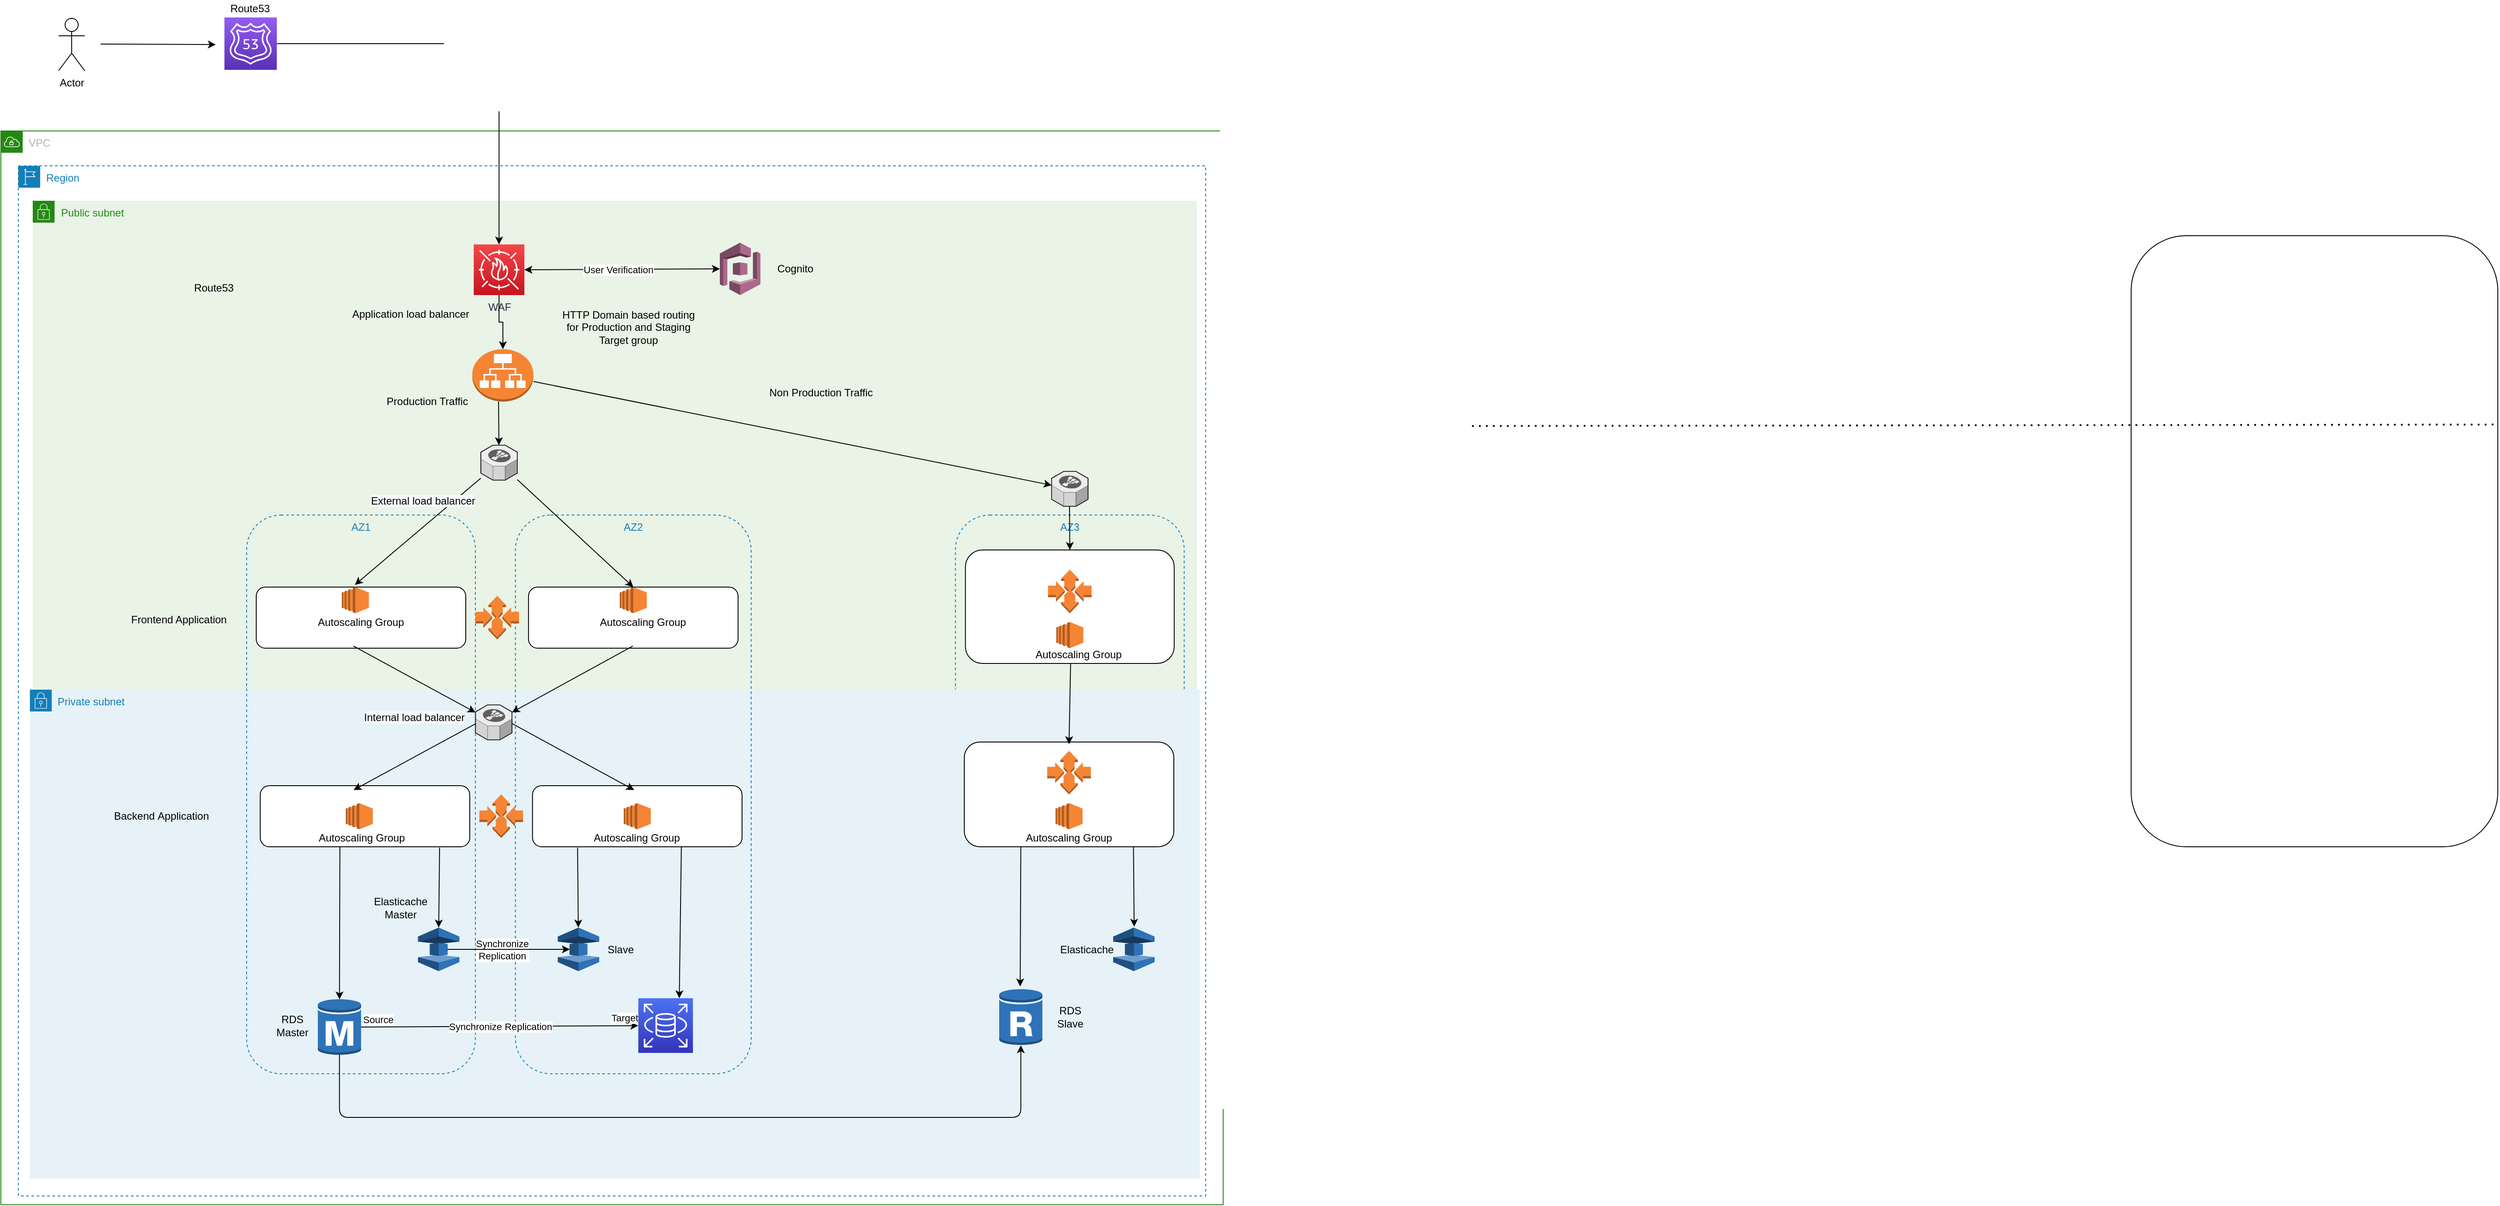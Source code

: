 <mxfile version="17.1.2" type="device"><diagram id="kv3VHcpYNgQOVen5LoKl" name="Page-1"><mxGraphModel dx="3160.5" dy="829" grid="1" gridSize="10" guides="1" tooltips="1" connect="1" arrows="1" fold="1" page="1" pageScale="1.75" pageWidth="850" pageHeight="1100" math="0" shadow="0"><root><mxCell id="0"/><mxCell id="1" parent="0"/><mxCell id="nn303e6xV_87XZqFVzn6-38" value="" style="rounded=1;whiteSpace=wrap;html=1;" parent="1" vertex="1"><mxGeometry x="990" y="360" width="420" height="700" as="geometry"/></mxCell><mxCell id="nn303e6xV_87XZqFVzn6-56" value="" style="endArrow=none;dashed=1;html=1;dashPattern=1 3;strokeWidth=2;entryX=0.998;entryY=0.309;entryDx=0;entryDy=0;entryPerimeter=0;" parent="1" target="nn303e6xV_87XZqFVzn6-38" edge="1"><mxGeometry width="50" height="50" relative="1" as="geometry"><mxPoint x="235" y="578" as="sourcePoint"/><mxPoint x="930" y="720" as="targetPoint"/></mxGeometry></mxCell><mxCell id="O0RRBuxmO4MOnWXX6wAz-1" value="VPC" style="points=[[0,0],[0.25,0],[0.5,0],[0.75,0],[1,0],[1,0.25],[1,0.5],[1,0.75],[1,1],[0.75,1],[0.5,1],[0.25,1],[0,1],[0,0.75],[0,0.5],[0,0.25]];outlineConnect=0;gradientColor=none;html=1;whiteSpace=wrap;fontSize=12;fontStyle=0;container=1;pointerEvents=0;collapsible=0;recursiveResize=0;shape=mxgraph.aws4.group;grIcon=mxgraph.aws4.group_vpc;strokeColor=#248814;fillColor=none;verticalAlign=top;align=left;spacingLeft=30;fontColor=#AAB7B8;dashed=0;" vertex="1" parent="1"><mxGeometry x="-1450" y="240" width="1400" height="1230" as="geometry"/></mxCell><mxCell id="O0RRBuxmO4MOnWXX6wAz-3" value="Public subnet" style="points=[[0,0],[0.25,0],[0.5,0],[0.75,0],[1,0],[1,0.25],[1,0.5],[1,0.75],[1,1],[0.75,1],[0.5,1],[0.25,1],[0,1],[0,0.75],[0,0.5],[0,0.25]];outlineConnect=0;gradientColor=none;html=1;whiteSpace=wrap;fontSize=12;fontStyle=0;container=1;pointerEvents=0;collapsible=0;recursiveResize=0;shape=mxgraph.aws4.group;grIcon=mxgraph.aws4.group_security_group;grStroke=0;strokeColor=#248814;fillColor=#E9F3E6;verticalAlign=top;align=left;spacingLeft=30;fontColor=#248814;dashed=0;" vertex="1" parent="O0RRBuxmO4MOnWXX6wAz-1"><mxGeometry x="36.5" y="80" width="1333.5" height="1000" as="geometry"/></mxCell><mxCell id="vxHsugT906VIYX65I50V-5" value="WAF" style="points=[[0,0,0],[0.25,0,0],[0.5,0,0],[0.75,0,0],[1,0,0],[0,1,0],[0.25,1,0],[0.5,1,0],[0.75,1,0],[1,1,0],[0,0.25,0],[0,0.5,0],[0,0.75,0],[1,0.25,0],[1,0.5,0],[1,0.75,0]];outlineConnect=0;fontColor=#232F3E;gradientColor=#F54749;gradientDirection=north;fillColor=#C7131F;strokeColor=#ffffff;dashed=0;verticalLabelPosition=bottom;verticalAlign=top;align=center;html=1;fontSize=12;fontStyle=0;aspect=fixed;shape=mxgraph.aws4.resourceIcon;resIcon=mxgraph.aws4.waf;" parent="O0RRBuxmO4MOnWXX6wAz-3" vertex="1"><mxGeometry x="505.13" y="50" width="58" height="58" as="geometry"/></mxCell><mxCell id="nn303e6xV_87XZqFVzn6-39" value="" style="verticalLabelPosition=bottom;html=1;verticalAlign=top;strokeWidth=1;align=center;outlineConnect=0;dashed=0;outlineConnect=0;shape=mxgraph.aws3d.elasticLoadBalancing;fillColor=#ECECEC;strokeColor=#5E5E5E;aspect=fixed;rounded=1;" parent="O0RRBuxmO4MOnWXX6wAz-3" vertex="1"><mxGeometry x="1167" y="310" width="41.74" height="40" as="geometry"/></mxCell><mxCell id="O0RRBuxmO4MOnWXX6wAz-6" value="" style="outlineConnect=0;dashed=0;verticalLabelPosition=bottom;verticalAlign=top;align=center;html=1;shape=mxgraph.aws3.cognito;fillColor=#AD688B;gradientColor=none;" vertex="1" parent="O0RRBuxmO4MOnWXX6wAz-3"><mxGeometry x="787" y="48" width="46.5" height="60" as="geometry"/></mxCell><mxCell id="O0RRBuxmO4MOnWXX6wAz-7" value="" style="endArrow=classic;startArrow=classic;html=1;rounded=0;entryX=0;entryY=0.5;entryDx=0;entryDy=0;entryPerimeter=0;exitX=1;exitY=0.5;exitDx=0;exitDy=0;exitPerimeter=0;" edge="1" parent="O0RRBuxmO4MOnWXX6wAz-3" source="vxHsugT906VIYX65I50V-5" target="O0RRBuxmO4MOnWXX6wAz-6"><mxGeometry width="50" height="50" relative="1" as="geometry"><mxPoint x="533.5" y="220" as="sourcePoint"/><mxPoint x="583.5" y="170" as="targetPoint"/></mxGeometry></mxCell><mxCell id="O0RRBuxmO4MOnWXX6wAz-9" value="User Verification" style="edgeLabel;html=1;align=center;verticalAlign=middle;resizable=0;points=[];" vertex="1" connectable="0" parent="O0RRBuxmO4MOnWXX6wAz-7"><mxGeometry x="-0.245" y="3" relative="1" as="geometry"><mxPoint x="23" y="3" as="offset"/></mxGeometry></mxCell><mxCell id="O0RRBuxmO4MOnWXX6wAz-8" value="Cognito" style="text;html=1;strokeColor=none;fillColor=none;align=center;verticalAlign=middle;whiteSpace=wrap;rounded=0;" vertex="1" parent="O0RRBuxmO4MOnWXX6wAz-3"><mxGeometry x="843.5" y="63" width="60" height="30" as="geometry"/></mxCell><mxCell id="nn303e6xV_87XZqFVzn6-43" value="&lt;span style=&quot;color: rgba(0 , 0 , 0 , 0) ; font-family: monospace ; font-size: 0px&quot;&gt;%3CmxGraphModel%3E%3Croot%3E%3CmxCell%20id%3D%220%22%2F%3E%3CmxCell%20id%3D%221%22%20parent%3D%220%22%2F%3E%3CmxCell%20id%3D%222%22%20value%3D%22%22%20style%3D%22outlineConnect%3D0%3Bdashed%3D0%3BverticalLabelPosition%3Dbottom%3BverticalAlign%3Dtop%3Balign%3Dcenter%3Bhtml%3D1%3Bshape%3Dmxgraph.aws3.ec2%3BfillColor%3D%23F58534%3BgradientColor%3Dnone%3Brounded%3D1%3B%22%20vertex%3D%221%22%20parent%3D%221%22%3E%3CmxGeometry%20x%3D%22377%22%20y%3D%22460%22%20width%3D%2231%22%20height%3D%2230%22%20as%3D%22geometry%22%2F%3E%3C%2FmxCell%3E%3C%2Froot%3E%3C%2FmxGraphModel%3E&lt;/span&gt;" style="rounded=1;whiteSpace=wrap;html=1;" parent="O0RRBuxmO4MOnWXX6wAz-3" vertex="1"><mxGeometry x="1068.31" y="400" width="239.13" height="130" as="geometry"/></mxCell><mxCell id="O0RRBuxmO4MOnWXX6wAz-10" value="AZ3" style="fillColor=none;strokeColor=#147EBA;dashed=1;verticalAlign=top;fontStyle=0;fontColor=#147EBA;rounded=1;" vertex="1" parent="O0RRBuxmO4MOnWXX6wAz-3"><mxGeometry x="1056.87" y="360" width="262" height="640" as="geometry"/></mxCell><mxCell id="nn303e6xV_87XZqFVzn6-19" value="Frontend Application" style="text;html=1;strokeColor=none;fillColor=none;align=center;verticalAlign=middle;whiteSpace=wrap;rounded=0;" parent="O0RRBuxmO4MOnWXX6wAz-3" vertex="1"><mxGeometry x="103.5" y="470" width="128" height="20" as="geometry"/></mxCell><mxCell id="nn303e6xV_87XZqFVzn6-37" value="" style="verticalLabelPosition=bottom;html=1;verticalAlign=top;strokeWidth=1;align=center;outlineConnect=0;dashed=0;outlineConnect=0;shape=mxgraph.aws3d.elasticLoadBalancing;fillColor=#ECECEC;strokeColor=#5E5E5E;aspect=fixed;rounded=1;direction=east;" parent="O0RRBuxmO4MOnWXX6wAz-3" vertex="1"><mxGeometry x="513.26" y="280" width="41.74" height="40" as="geometry"/></mxCell><mxCell id="vxHsugT906VIYX65I50V-11" value="" style="outlineConnect=0;dashed=0;verticalLabelPosition=bottom;verticalAlign=top;align=center;html=1;shape=mxgraph.aws3.application_load_balancer;fillColor=#F58534;gradientColor=none;" parent="O0RRBuxmO4MOnWXX6wAz-3" vertex="1"><mxGeometry x="503.5" y="170" width="70" height="60" as="geometry"/></mxCell><mxCell id="vxHsugT906VIYX65I50V-18" value="" style="endArrow=classic;html=1;" parent="O0RRBuxmO4MOnWXX6wAz-3" source="vxHsugT906VIYX65I50V-11" target="nn303e6xV_87XZqFVzn6-39" edge="1"><mxGeometry width="50" height="50" relative="1" as="geometry"><mxPoint x="547" y="270" as="sourcePoint"/><mxPoint x="1157" y="290" as="targetPoint"/></mxGeometry></mxCell><mxCell id="O0RRBuxmO4MOnWXX6wAz-5" value="" style="edgeStyle=orthogonalEdgeStyle;rounded=0;orthogonalLoop=1;jettySize=auto;html=1;entryX=0.5;entryY=0;entryDx=0;entryDy=0;entryPerimeter=0;" edge="1" parent="O0RRBuxmO4MOnWXX6wAz-3" source="vxHsugT906VIYX65I50V-5" target="vxHsugT906VIYX65I50V-11"><mxGeometry relative="1" as="geometry"/></mxCell><mxCell id="vxHsugT906VIYX65I50V-19" value="" style="endArrow=classic;html=1;exitX=0.429;exitY=1;exitDx=0;exitDy=0;exitPerimeter=0;" parent="O0RRBuxmO4MOnWXX6wAz-3" source="vxHsugT906VIYX65I50V-11" target="nn303e6xV_87XZqFVzn6-37" edge="1"><mxGeometry width="50" height="50" relative="1" as="geometry"><mxPoint x="177" y="260" as="sourcePoint"/><mxPoint x="532" y="290" as="targetPoint"/></mxGeometry></mxCell><mxCell id="O0RRBuxmO4MOnWXX6wAz-2" value="Private subnet" style="points=[[0,0],[0.25,0],[0.5,0],[0.75,0],[1,0],[1,0.25],[1,0.5],[1,0.75],[1,1],[0.75,1],[0.5,1],[0.25,1],[0,1],[0,0.75],[0,0.5],[0,0.25]];outlineConnect=0;gradientColor=none;html=1;whiteSpace=wrap;fontSize=12;fontStyle=0;container=1;pointerEvents=0;collapsible=0;recursiveResize=0;shape=mxgraph.aws4.group;grIcon=mxgraph.aws4.group_security_group;grStroke=0;strokeColor=#147EBA;fillColor=#E6F2F8;verticalAlign=top;align=left;spacingLeft=30;fontColor=#147EBA;dashed=0;" vertex="1" parent="O0RRBuxmO4MOnWXX6wAz-1"><mxGeometry x="33.25" y="640" width="1340" height="560" as="geometry"/></mxCell><mxCell id="vxHsugT906VIYX65I50V-12" value="Application load balancer" style="text;html=1;align=center;verticalAlign=middle;resizable=0;points=[];autosize=1;" parent="O0RRBuxmO4MOnWXX6wAz-2" vertex="1"><mxGeometry x="360.25" y="-440" width="150" height="20" as="geometry"/></mxCell><mxCell id="nn303e6xV_87XZqFVzn6-3" value="AZ1" style="fillColor=none;strokeColor=#147EBA;dashed=1;verticalAlign=top;fontStyle=0;fontColor=#147EBA;rounded=1;" parent="O0RRBuxmO4MOnWXX6wAz-2" vertex="1"><mxGeometry x="248.25" y="-200" width="262" height="640" as="geometry"/></mxCell><mxCell id="nn303e6xV_87XZqFVzn6-4" value="AZ2" style="fillColor=none;strokeColor=#147EBA;dashed=1;verticalAlign=top;fontStyle=0;fontColor=#147EBA;rounded=1;" parent="O0RRBuxmO4MOnWXX6wAz-2" vertex="1"><mxGeometry x="556.12" y="-200" width="270" height="640" as="geometry"/></mxCell><mxCell id="nn303e6xV_87XZqFVzn6-5" value="" style="rounded=1;whiteSpace=wrap;html=1;" parent="O0RRBuxmO4MOnWXX6wAz-2" vertex="1"><mxGeometry x="259.25" y="-117.5" width="240" height="70" as="geometry"/></mxCell><mxCell id="nn303e6xV_87XZqFVzn6-6" value="&lt;span style=&quot;color: rgba(0 , 0 , 0 , 0) ; font-family: monospace ; font-size: 0px&quot;&gt;%3CmxGraphModel%3E%3Croot%3E%3CmxCell%20id%3D%220%22%2F%3E%3CmxCell%20id%3D%221%22%20parent%3D%220%22%2F%3E%3CmxCell%20id%3D%222%22%20value%3D%22%22%20style%3D%22outlineConnect%3D0%3Bdashed%3D0%3BverticalLabelPosition%3Dbottom%3BverticalAlign%3Dtop%3Balign%3Dcenter%3Bhtml%3D1%3Bshape%3Dmxgraph.aws3.ec2%3BfillColor%3D%23F58534%3BgradientColor%3Dnone%3Brounded%3D1%3B%22%20vertex%3D%221%22%20parent%3D%221%22%3E%3CmxGeometry%20x%3D%22377%22%20y%3D%22460%22%20width%3D%2231%22%20height%3D%2230%22%20as%3D%22geometry%22%2F%3E%3C%2FmxCell%3E%3C%2Froot%3E%3C%2FmxGraphModel%3E&lt;/span&gt;" style="rounded=1;whiteSpace=wrap;html=1;" parent="O0RRBuxmO4MOnWXX6wAz-2" vertex="1"><mxGeometry x="571.12" y="-117.5" width="240" height="70" as="geometry"/></mxCell><mxCell id="nn303e6xV_87XZqFVzn6-7" value="" style="rounded=1;whiteSpace=wrap;html=1;" parent="O0RRBuxmO4MOnWXX6wAz-2" vertex="1"><mxGeometry x="263.82" y="110" width="240" height="70" as="geometry"/></mxCell><mxCell id="nn303e6xV_87XZqFVzn6-8" value="" style="rounded=1;whiteSpace=wrap;html=1;" parent="O0RRBuxmO4MOnWXX6wAz-2" vertex="1"><mxGeometry x="575.69" y="110" width="240" height="70" as="geometry"/></mxCell><mxCell id="nn303e6xV_87XZqFVzn6-9" value="" style="outlineConnect=0;dashed=0;verticalLabelPosition=bottom;verticalAlign=top;align=center;html=1;shape=mxgraph.aws3.ec2;fillColor=#F58534;gradientColor=none;rounded=1;" parent="O0RRBuxmO4MOnWXX6wAz-2" vertex="1"><mxGeometry x="357.25" y="-117.5" width="31" height="30" as="geometry"/></mxCell><mxCell id="nn303e6xV_87XZqFVzn6-10" value="" style="outlineConnect=0;dashed=0;verticalLabelPosition=bottom;verticalAlign=top;align=center;html=1;shape=mxgraph.aws3.ec2;fillColor=#F58534;gradientColor=none;rounded=1;" parent="O0RRBuxmO4MOnWXX6wAz-2" vertex="1"><mxGeometry x="675.62" y="-117.5" width="31" height="30" as="geometry"/></mxCell><mxCell id="nn303e6xV_87XZqFVzn6-13" value="Autoscaling Group" style="text;html=1;strokeColor=none;fillColor=none;align=center;verticalAlign=middle;whiteSpace=wrap;rounded=0;" parent="O0RRBuxmO4MOnWXX6wAz-2" vertex="1"><mxGeometry x="328.75" y="-87.5" width="101" height="20" as="geometry"/></mxCell><mxCell id="nn303e6xV_87XZqFVzn6-14" value="Autoscaling Group" style="text;html=1;strokeColor=none;fillColor=none;align=center;verticalAlign=middle;whiteSpace=wrap;rounded=0;" parent="O0RRBuxmO4MOnWXX6wAz-2" vertex="1"><mxGeometry x="652.12" y="-87.5" width="101" height="20" as="geometry"/></mxCell><mxCell id="nn303e6xV_87XZqFVzn6-16" value="HTTP Domain based routing for Production and Staging Target group" style="text;html=1;strokeColor=none;fillColor=none;align=center;verticalAlign=middle;whiteSpace=wrap;rounded=0;" parent="O0RRBuxmO4MOnWXX6wAz-2" vertex="1"><mxGeometry x="600.25" y="-440" width="170" height="50" as="geometry"/></mxCell><mxCell id="nn303e6xV_87XZqFVzn6-17" value="" style="outlineConnect=0;dashed=0;verticalLabelPosition=bottom;verticalAlign=top;align=center;html=1;shape=mxgraph.aws3.auto_scaling;fillColor=#F58534;gradientColor=none;rounded=1;" parent="O0RRBuxmO4MOnWXX6wAz-2" vertex="1"><mxGeometry x="510.25" y="-107.5" width="50" height="50" as="geometry"/></mxCell><mxCell id="nn303e6xV_87XZqFVzn6-18" value="" style="outlineConnect=0;dashed=0;verticalLabelPosition=bottom;verticalAlign=top;align=center;html=1;shape=mxgraph.aws3.auto_scaling;fillColor=#F58534;gradientColor=none;rounded=1;" parent="O0RRBuxmO4MOnWXX6wAz-2" vertex="1"><mxGeometry x="514.82" y="120" width="50" height="50" as="geometry"/></mxCell><mxCell id="nn303e6xV_87XZqFVzn6-20" value="Backend&amp;nbsp;Application" style="text;html=1;strokeColor=none;fillColor=none;align=center;verticalAlign=middle;whiteSpace=wrap;rounded=0;" parent="O0RRBuxmO4MOnWXX6wAz-2" vertex="1"><mxGeometry x="86.75" y="135" width="128" height="20" as="geometry"/></mxCell><mxCell id="nn303e6xV_87XZqFVzn6-21" value="" style="outlineConnect=0;dashed=0;verticalLabelPosition=bottom;verticalAlign=top;align=center;html=1;shape=mxgraph.aws3.ec2;fillColor=#F58534;gradientColor=none;rounded=1;" parent="O0RRBuxmO4MOnWXX6wAz-2" vertex="1"><mxGeometry x="361.82" y="130" width="31" height="30" as="geometry"/></mxCell><mxCell id="nn303e6xV_87XZqFVzn6-23" value="Autoscaling Group" style="text;html=1;strokeColor=none;fillColor=none;align=center;verticalAlign=middle;whiteSpace=wrap;rounded=0;" parent="O0RRBuxmO4MOnWXX6wAz-2" vertex="1"><mxGeometry x="329.82" y="160" width="101" height="20" as="geometry"/></mxCell><mxCell id="nn303e6xV_87XZqFVzn6-24" value="" style="outlineConnect=0;dashed=0;verticalLabelPosition=bottom;verticalAlign=top;align=center;html=1;shape=mxgraph.aws3.ec2;fillColor=#F58534;gradientColor=none;rounded=1;" parent="O0RRBuxmO4MOnWXX6wAz-2" vertex="1"><mxGeometry x="680.19" y="130" width="31" height="30" as="geometry"/></mxCell><mxCell id="nn303e6xV_87XZqFVzn6-25" value="Autoscaling Group" style="text;html=1;strokeColor=none;fillColor=none;align=center;verticalAlign=middle;whiteSpace=wrap;rounded=0;" parent="O0RRBuxmO4MOnWXX6wAz-2" vertex="1"><mxGeometry x="645.19" y="160" width="101" height="20" as="geometry"/></mxCell><mxCell id="nn303e6xV_87XZqFVzn6-31" value="Route53" style="text;html=1;strokeColor=none;fillColor=none;align=center;verticalAlign=middle;whiteSpace=wrap;rounded=0;" parent="O0RRBuxmO4MOnWXX6wAz-2" vertex="1"><mxGeometry x="190.25" y="-470" width="40" height="20" as="geometry"/></mxCell><mxCell id="nn303e6xV_87XZqFVzn6-32" value="" style="outlineConnect=0;dashed=0;verticalLabelPosition=bottom;verticalAlign=top;align=center;html=1;shape=mxgraph.aws3.elasticache;fillColor=#2E73B8;gradientColor=none;rounded=1;" parent="O0RRBuxmO4MOnWXX6wAz-2" vertex="1"><mxGeometry x="444.5" y="272.5" width="47.5" height="50" as="geometry"/></mxCell><mxCell id="nn303e6xV_87XZqFVzn6-34" value="" style="outlineConnect=0;dashed=0;verticalLabelPosition=bottom;verticalAlign=top;align=center;html=1;shape=mxgraph.aws3.elasticache;fillColor=#2E73B8;gradientColor=none;rounded=1;" parent="O0RRBuxmO4MOnWXX6wAz-2" vertex="1"><mxGeometry x="604.62" y="272.5" width="47.5" height="50" as="geometry"/></mxCell><mxCell id="nn303e6xV_87XZqFVzn6-44" value="" style="rounded=1;whiteSpace=wrap;html=1;" parent="O0RRBuxmO4MOnWXX6wAz-2" vertex="1"><mxGeometry x="1070.25" y="60" width="240" height="120" as="geometry"/></mxCell><mxCell id="nn303e6xV_87XZqFVzn6-45" value="" style="outlineConnect=0;dashed=0;verticalLabelPosition=bottom;verticalAlign=top;align=center;html=1;shape=mxgraph.aws3.ec2;fillColor=#F58534;gradientColor=none;rounded=1;" parent="O0RRBuxmO4MOnWXX6wAz-2" vertex="1"><mxGeometry x="1175.62" y="-77.5" width="31" height="30" as="geometry"/></mxCell><mxCell id="nn303e6xV_87XZqFVzn6-47" value="Autoscaling Group" style="text;html=1;strokeColor=none;fillColor=none;align=center;verticalAlign=middle;whiteSpace=wrap;rounded=0;" parent="O0RRBuxmO4MOnWXX6wAz-2" vertex="1"><mxGeometry x="1151.12" y="-50" width="101" height="20" as="geometry"/></mxCell><mxCell id="nn303e6xV_87XZqFVzn6-48" value="" style="outlineConnect=0;dashed=0;verticalLabelPosition=bottom;verticalAlign=top;align=center;html=1;shape=mxgraph.aws3.ec2;fillColor=#F58534;gradientColor=none;rounded=1;" parent="O0RRBuxmO4MOnWXX6wAz-2" vertex="1"><mxGeometry x="1174.75" y="130" width="31" height="30" as="geometry"/></mxCell><mxCell id="nn303e6xV_87XZqFVzn6-49" value="Autoscaling Group" style="text;html=1;strokeColor=none;fillColor=none;align=center;verticalAlign=middle;whiteSpace=wrap;rounded=0;" parent="O0RRBuxmO4MOnWXX6wAz-2" vertex="1"><mxGeometry x="1139.75" y="160" width="101" height="20" as="geometry"/></mxCell><mxCell id="nn303e6xV_87XZqFVzn6-50" value="" style="outlineConnect=0;dashed=0;verticalLabelPosition=bottom;verticalAlign=top;align=center;html=1;shape=mxgraph.aws3.elasticache;fillColor=#2E73B8;gradientColor=none;rounded=1;" parent="O0RRBuxmO4MOnWXX6wAz-2" vertex="1"><mxGeometry x="1240.75" y="272.5" width="47.5" height="50" as="geometry"/></mxCell><mxCell id="nn303e6xV_87XZqFVzn6-53" value="Slave" style="text;html=1;strokeColor=none;fillColor=none;align=center;verticalAlign=middle;whiteSpace=wrap;rounded=0;" parent="O0RRBuxmO4MOnWXX6wAz-2" vertex="1"><mxGeometry x="656.87" y="287.5" width="40" height="20" as="geometry"/></mxCell><mxCell id="nn303e6xV_87XZqFVzn6-66" value="" style="outlineConnect=0;dashed=0;verticalLabelPosition=bottom;verticalAlign=top;align=center;html=1;shape=mxgraph.aws3.rds_db_instance;fillColor=#2E73B8;gradientColor=none;rounded=1;" parent="O0RRBuxmO4MOnWXX6wAz-2" vertex="1"><mxGeometry x="329.82" y="353.5" width="49.5" height="66" as="geometry"/></mxCell><mxCell id="nn303e6xV_87XZqFVzn6-71" value="" style="points=[[0,0,0],[0.25,0,0],[0.5,0,0],[0.75,0,0],[1,0,0],[0,1,0],[0.25,1,0],[0.5,1,0],[0.75,1,0],[1,1,0],[0,0.25,0],[0,0.5,0],[0,0.75,0],[1,0.25,0],[1,0.5,0],[1,0.75,0]];outlineConnect=0;fontColor=#232F3E;gradientColor=#4D72F3;gradientDirection=north;fillColor=#3334B9;strokeColor=#ffffff;dashed=0;verticalLabelPosition=bottom;verticalAlign=top;align=center;html=1;fontSize=12;fontStyle=0;aspect=fixed;shape=mxgraph.aws4.resourceIcon;resIcon=mxgraph.aws4.rds;rounded=1;" parent="O0RRBuxmO4MOnWXX6wAz-2" vertex="1"><mxGeometry x="696.87" y="353.5" width="62.57" height="62.57" as="geometry"/></mxCell><mxCell id="nn303e6xV_87XZqFVzn6-84" value="" style="endArrow=classic;html=1;exitX=0.463;exitY=0.964;exitDx=0;exitDy=0;exitPerimeter=0;" parent="O0RRBuxmO4MOnWXX6wAz-2" source="nn303e6xV_87XZqFVzn6-5" target="nn303e6xV_87XZqFVzn6-105" edge="1"><mxGeometry width="50" height="50" relative="1" as="geometry"><mxPoint x="860.25" y="170" as="sourcePoint"/><mxPoint x="370.25" as="targetPoint"/></mxGeometry></mxCell><mxCell id="nn303e6xV_87XZqFVzn6-85" value="" style="endArrow=classic;html=1;exitX=0.463;exitY=0.964;exitDx=0;exitDy=0;exitPerimeter=0;" parent="O0RRBuxmO4MOnWXX6wAz-2" target="nn303e6xV_87XZqFVzn6-105" edge="1"><mxGeometry width="50" height="50" relative="1" as="geometry"><mxPoint x="690.74" y="-50.02" as="sourcePoint"/><mxPoint x="690.62" as="targetPoint"/></mxGeometry></mxCell><mxCell id="nn303e6xV_87XZqFVzn6-87" value="" style="endArrow=classic;html=1;exitX=0.215;exitY=1.014;exitDx=0;exitDy=0;exitPerimeter=0;" parent="O0RRBuxmO4MOnWXX6wAz-2" source="nn303e6xV_87XZqFVzn6-8" target="nn303e6xV_87XZqFVzn6-34" edge="1"><mxGeometry width="50" height="50" relative="1" as="geometry"><mxPoint x="695.31" y="180" as="sourcePoint"/><mxPoint x="695.19" y="230.02" as="targetPoint"/></mxGeometry></mxCell><mxCell id="nn303e6xV_87XZqFVzn6-88" value="" style="endArrow=classic;html=1;exitX=0.856;exitY=1.014;exitDx=0;exitDy=0;entryX=0.5;entryY=0;entryDx=0;entryDy=0;entryPerimeter=0;exitPerimeter=0;" parent="O0RRBuxmO4MOnWXX6wAz-2" source="nn303e6xV_87XZqFVzn6-7" target="nn303e6xV_87XZqFVzn6-32" edge="1"><mxGeometry width="50" height="50" relative="1" as="geometry"><mxPoint x="379.82" y="180" as="sourcePoint"/><mxPoint x="380.119" y="272.5" as="targetPoint"/></mxGeometry></mxCell><mxCell id="nn303e6xV_87XZqFVzn6-89" value="" style="endArrow=classic;html=1;entryX=0.5;entryY=0.02;entryDx=0;entryDy=0;entryPerimeter=0;exitX=0.25;exitY=1;exitDx=0;exitDy=0;" parent="O0RRBuxmO4MOnWXX6wAz-2" source="nn303e6xV_87XZqFVzn6-23" target="nn303e6xV_87XZqFVzn6-66" edge="1"><mxGeometry width="50" height="50" relative="1" as="geometry"><mxPoint x="374.82" y="187.5" as="sourcePoint"/><mxPoint x="456.57" y="282.5" as="targetPoint"/></mxGeometry></mxCell><mxCell id="nn303e6xV_87XZqFVzn6-92" value="RDS&lt;br&gt;Master" style="text;html=1;strokeColor=none;fillColor=none;align=center;verticalAlign=middle;whiteSpace=wrap;rounded=0;" parent="O0RRBuxmO4MOnWXX6wAz-2" vertex="1"><mxGeometry x="280.25" y="374.79" width="40" height="20" as="geometry"/></mxCell><mxCell id="nn303e6xV_87XZqFVzn6-94" value="Elasticache Master" style="text;html=1;strokeColor=none;fillColor=none;align=center;verticalAlign=middle;whiteSpace=wrap;rounded=0;" parent="O0RRBuxmO4MOnWXX6wAz-2" vertex="1"><mxGeometry x="404.5" y="240" width="40" height="20" as="geometry"/></mxCell><mxCell id="nn303e6xV_87XZqFVzn6-95" value="sdf" style="endArrow=classic;html=1;exitX=1;exitY=0.5;exitDx=0;exitDy=0;exitPerimeter=0;" parent="O0RRBuxmO4MOnWXX6wAz-2" source="nn303e6xV_87XZqFVzn6-66" target="nn303e6xV_87XZqFVzn6-71" edge="1"><mxGeometry relative="1" as="geometry"><mxPoint x="804.82" y="87.5" as="sourcePoint"/><mxPoint x="964.82" y="87.5" as="targetPoint"/></mxGeometry></mxCell><mxCell id="nn303e6xV_87XZqFVzn6-96" value="Synchronize Replication" style="edgeLabel;resizable=0;html=1;align=center;verticalAlign=middle;" parent="nn303e6xV_87XZqFVzn6-95" connectable="0" vertex="1"><mxGeometry relative="1" as="geometry"/></mxCell><mxCell id="nn303e6xV_87XZqFVzn6-97" value="Source" style="edgeLabel;resizable=0;html=1;align=left;verticalAlign=bottom;" parent="nn303e6xV_87XZqFVzn6-95" connectable="0" vertex="1"><mxGeometry x="-1" relative="1" as="geometry"/></mxCell><mxCell id="nn303e6xV_87XZqFVzn6-98" value="Target" style="edgeLabel;resizable=0;html=1;align=right;verticalAlign=bottom;" parent="nn303e6xV_87XZqFVzn6-95" connectable="0" vertex="1"><mxGeometry x="1" relative="1" as="geometry"/></mxCell><mxCell id="nn303e6xV_87XZqFVzn6-99" value="" style="endArrow=classic;html=1;" parent="O0RRBuxmO4MOnWXX6wAz-2" source="nn303e6xV_87XZqFVzn6-37" edge="1"><mxGeometry width="50" height="50" relative="1" as="geometry"><mxPoint x="372.37" y="-170.02" as="sourcePoint"/><mxPoint x="372.25" y="-120" as="targetPoint"/></mxGeometry></mxCell><mxCell id="nn303e6xV_87XZqFVzn6-103" value="&lt;span style=&quot;color: rgb(0 , 0 , 0) ; font-family: &amp;#34;helvetica&amp;#34; ; font-size: 12px ; font-style: normal ; font-weight: 400 ; letter-spacing: normal ; text-align: center ; text-indent: 0px ; text-transform: none ; word-spacing: 0px ; background-color: rgb(248 , 249 , 250) ; display: inline ; float: none&quot;&gt;External load balancer&lt;/span&gt;" style="text;whiteSpace=wrap;html=1;" parent="O0RRBuxmO4MOnWXX6wAz-2" vertex="1"><mxGeometry x="388.25" y="-230" width="160" height="30" as="geometry"/></mxCell><mxCell id="nn303e6xV_87XZqFVzn6-105" value="" style="verticalLabelPosition=bottom;html=1;verticalAlign=top;strokeWidth=1;align=center;outlineConnect=0;dashed=0;outlineConnect=0;shape=mxgraph.aws3d.elasticLoadBalancing;fillColor=#ECECEC;strokeColor=#5E5E5E;aspect=fixed;rounded=1;direction=east;" parent="O0RRBuxmO4MOnWXX6wAz-2" vertex="1"><mxGeometry x="510.38" y="17.5" width="41.74" height="40" as="geometry"/></mxCell><mxCell id="nn303e6xV_87XZqFVzn6-106" value="" style="endArrow=classic;html=1;exitX=0.463;exitY=0.964;exitDx=0;exitDy=0;exitPerimeter=0;entryX=-0.018;entryY=0.298;entryDx=0;entryDy=0;entryPerimeter=0;" parent="O0RRBuxmO4MOnWXX6wAz-2" edge="1"><mxGeometry width="50" height="50" relative="1" as="geometry"><mxPoint x="510.25" y="39.16" as="sourcePoint"/><mxPoint x="370.77" y="115" as="targetPoint"/></mxGeometry></mxCell><mxCell id="nn303e6xV_87XZqFVzn6-107" value="" style="endArrow=classic;html=1;exitX=0.463;exitY=0.964;exitDx=0;exitDy=0;exitPerimeter=0;" parent="O0RRBuxmO4MOnWXX6wAz-2" edge="1"><mxGeometry width="50" height="50" relative="1" as="geometry"><mxPoint x="552.12" y="38.83" as="sourcePoint"/><mxPoint x="692.13" y="114.997" as="targetPoint"/></mxGeometry></mxCell><mxCell id="nn303e6xV_87XZqFVzn6-108" value="&lt;span style=&quot;color: rgb(0 , 0 , 0) ; font-family: &amp;#34;helvetica&amp;#34; ; font-size: 12px ; font-style: normal ; font-weight: 400 ; letter-spacing: normal ; text-align: center ; text-indent: 0px ; text-transform: none ; word-spacing: 0px ; background-color: rgb(248 , 249 , 250) ; display: inline ; float: none&quot;&gt;Internal load balancer&lt;/span&gt;" style="text;whiteSpace=wrap;html=1;" parent="O0RRBuxmO4MOnWXX6wAz-2" vertex="1"><mxGeometry x="380.25" y="17.5" width="160" height="30" as="geometry"/></mxCell><mxCell id="nn303e6xV_87XZqFVzn6-109" value="" style="outlineConnect=0;dashed=0;verticalLabelPosition=bottom;verticalAlign=top;align=center;html=1;shape=mxgraph.aws3.auto_scaling;fillColor=#F58534;gradientColor=none;rounded=1;" parent="O0RRBuxmO4MOnWXX6wAz-2" vertex="1"><mxGeometry x="1166.12" y="-137.5" width="50" height="50" as="geometry"/></mxCell><mxCell id="nn303e6xV_87XZqFVzn6-110" value="" style="outlineConnect=0;dashed=0;verticalLabelPosition=bottom;verticalAlign=top;align=center;html=1;shape=mxgraph.aws3.rds_db_instance_read_replica;fillColor=#2E73B8;gradientColor=none;rounded=1;" parent="O0RRBuxmO4MOnWXX6wAz-2" vertex="1"><mxGeometry x="1110.25" y="342" width="49.5" height="66" as="geometry"/></mxCell><mxCell id="nn303e6xV_87XZqFVzn6-111" value="" style="edgeStyle=elbowEdgeStyle;elbow=horizontal;endArrow=classic;html=1;entryX=0.5;entryY=0.99;entryDx=0;entryDy=0;entryPerimeter=0;exitX=0.5;exitY=0.98;exitDx=0;exitDy=0;exitPerimeter=0;" parent="O0RRBuxmO4MOnWXX6wAz-2" source="nn303e6xV_87XZqFVzn6-66" target="nn303e6xV_87XZqFVzn6-110" edge="1"><mxGeometry width="50" height="50" relative="1" as="geometry"><mxPoint x="970.25" y="340" as="sourcePoint"/><mxPoint x="1020.25" y="290" as="targetPoint"/><Array as="points"><mxPoint x="780.25" y="490"/></Array></mxGeometry></mxCell><mxCell id="nn303e6xV_87XZqFVzn6-113" value="" style="endArrow=classic;html=1;entryX=0.75;entryY=0;entryDx=0;entryDy=0;entryPerimeter=0;exitX=1;exitY=1;exitDx=0;exitDy=0;" parent="O0RRBuxmO4MOnWXX6wAz-2" source="nn303e6xV_87XZqFVzn6-25" target="nn303e6xV_87XZqFVzn6-71" edge="1"><mxGeometry width="50" height="50" relative="1" as="geometry"><mxPoint x="390.32" y="190" as="sourcePoint"/><mxPoint x="364.57" y="364.82" as="targetPoint"/></mxGeometry></mxCell><mxCell id="nn303e6xV_87XZqFVzn6-121" value="" style="outlineConnect=0;dashed=0;verticalLabelPosition=bottom;verticalAlign=top;align=center;html=1;shape=mxgraph.aws3.auto_scaling;fillColor=#F58534;gradientColor=none;rounded=1;" parent="O0RRBuxmO4MOnWXX6wAz-2" vertex="1"><mxGeometry x="1165.25" y="70" width="50" height="50" as="geometry"/></mxCell><mxCell id="nn303e6xV_87XZqFVzn6-122" value="" style="endArrow=classic;html=1;exitX=0.75;exitY=1;exitDx=0;exitDy=0;entryX=0.5;entryY=0;entryDx=0;entryDy=0;entryPerimeter=0;" parent="O0RRBuxmO4MOnWXX6wAz-2" edge="1"><mxGeometry width="50" height="50" relative="1" as="geometry"><mxPoint x="1192.03" y="-30" as="sourcePoint"/><mxPoint x="1190.21" y="62.5" as="targetPoint"/></mxGeometry></mxCell><mxCell id="nn303e6xV_87XZqFVzn6-123" value="" style="endArrow=classic;html=1;entryX=0.5;entryY=0;entryDx=0;entryDy=0;" parent="O0RRBuxmO4MOnWXX6wAz-2" edge="1"><mxGeometry width="50" height="50" relative="1" as="geometry"><mxPoint x="1190.75" y="-210" as="sourcePoint"/><mxPoint x="1191.12" y="-160" as="targetPoint"/></mxGeometry></mxCell><mxCell id="nn303e6xV_87XZqFVzn6-124" value="" style="endArrow=classic;html=1;exitX=0.215;exitY=1.014;exitDx=0;exitDy=0;exitPerimeter=0;" parent="O0RRBuxmO4MOnWXX6wAz-2" edge="1"><mxGeometry width="50" height="50" relative="1" as="geometry"><mxPoint x="1264" y="180" as="sourcePoint"/><mxPoint x="1264.848" y="271.52" as="targetPoint"/></mxGeometry></mxCell><mxCell id="nn303e6xV_87XZqFVzn6-125" value="Elasticache" style="text;html=1;strokeColor=none;fillColor=none;align=center;verticalAlign=middle;whiteSpace=wrap;rounded=0;" parent="O0RRBuxmO4MOnWXX6wAz-2" vertex="1"><mxGeometry x="1190.25" y="287.5" width="40" height="20" as="geometry"/></mxCell><mxCell id="nn303e6xV_87XZqFVzn6-126" value="RDS&lt;br&gt;Slave" style="text;html=1;strokeColor=none;fillColor=none;align=center;verticalAlign=middle;whiteSpace=wrap;rounded=0;" parent="O0RRBuxmO4MOnWXX6wAz-2" vertex="1"><mxGeometry x="1171.99" y="365" width="40" height="20" as="geometry"/></mxCell><mxCell id="nn303e6xV_87XZqFVzn6-127" value="Production Traffic" style="text;html=1;align=center;verticalAlign=middle;resizable=0;points=[];autosize=1;" parent="O0RRBuxmO4MOnWXX6wAz-2" vertex="1"><mxGeometry x="399.32" y="-340" width="110" height="20" as="geometry"/></mxCell><mxCell id="nn303e6xV_87XZqFVzn6-128" value="Non Production Traffic" style="text;html=1;align=center;verticalAlign=middle;resizable=0;points=[];autosize=1;" parent="O0RRBuxmO4MOnWXX6wAz-2" vertex="1"><mxGeometry x="840.25" y="-350" width="130" height="20" as="geometry"/></mxCell><mxCell id="nn303e6xV_87XZqFVzn6-129" value="" style="endArrow=classic;html=1;exitX=0.25;exitY=1;exitDx=0;exitDy=0;" parent="O0RRBuxmO4MOnWXX6wAz-2" edge="1"><mxGeometry width="50" height="50" relative="1" as="geometry"><mxPoint x="1135" y="180" as="sourcePoint"/><mxPoint x="1134.25" y="340" as="targetPoint"/></mxGeometry></mxCell><mxCell id="nn303e6xV_87XZqFVzn6-130" value="Synchronize &lt;br&gt;Replication" style="edgeLabel;resizable=0;html=1;align=center;verticalAlign=middle;" parent="O0RRBuxmO4MOnWXX6wAz-2" connectable="0" vertex="1"><mxGeometry x="540.248" y="329.998" as="geometry"><mxPoint y="-32" as="offset"/></mxGeometry></mxCell><mxCell id="nn303e6xV_87XZqFVzn6-131" value="" style="endArrow=classic;html=1;exitX=0.71;exitY=0.5;exitDx=0;exitDy=0;exitPerimeter=0;entryX=0.29;entryY=0.5;entryDx=0;entryDy=0;entryPerimeter=0;" parent="O0RRBuxmO4MOnWXX6wAz-2" source="nn303e6xV_87XZqFVzn6-32" target="nn303e6xV_87XZqFVzn6-34" edge="1"><mxGeometry width="50" height="50" relative="1" as="geometry"><mxPoint x="590.25" y="180" as="sourcePoint"/><mxPoint x="640.25" y="130" as="targetPoint"/></mxGeometry></mxCell><mxCell id="nn303e6xV_87XZqFVzn6-100" value="" style="endArrow=classic;html=1;entryX=0.5;entryY=0;entryDx=0;entryDy=0;entryPerimeter=0;" parent="O0RRBuxmO4MOnWXX6wAz-1" source="nn303e6xV_87XZqFVzn6-37" target="nn303e6xV_87XZqFVzn6-10" edge="1"><mxGeometry width="50" height="50" relative="1" as="geometry"><mxPoint x="583.5" y="400" as="sourcePoint"/><mxPoint x="415.5" y="530" as="targetPoint"/><Array as="points"/></mxGeometry></mxCell><mxCell id="O0RRBuxmO4MOnWXX6wAz-12" value="Region" style="points=[[0,0],[0.25,0],[0.5,0],[0.75,0],[1,0],[1,0.25],[1,0.5],[1,0.75],[1,1],[0.75,1],[0.5,1],[0.25,1],[0,1],[0,0.75],[0,0.5],[0,0.25]];outlineConnect=0;gradientColor=none;html=1;whiteSpace=wrap;fontSize=12;fontStyle=0;container=1;pointerEvents=0;collapsible=0;recursiveResize=0;shape=mxgraph.aws4.group;grIcon=mxgraph.aws4.group_region;strokeColor=#147EBA;fillColor=none;verticalAlign=top;align=left;spacingLeft=30;fontColor=#147EBA;dashed=1;" vertex="1" parent="O0RRBuxmO4MOnWXX6wAz-1"><mxGeometry x="20" y="40" width="1360" height="1180" as="geometry"/></mxCell><mxCell id="vxHsugT906VIYX65I50V-1" value="Actor" style="shape=umlActor;verticalLabelPosition=bottom;verticalAlign=top;html=1;outlineConnect=0;" parent="1" vertex="1"><mxGeometry x="-1383.93" y="111" width="30" height="60" as="geometry"/></mxCell><mxCell id="vxHsugT906VIYX65I50V-2" value="" style="endArrow=classic;html=1;" parent="1" edge="1"><mxGeometry width="50" height="50" relative="1" as="geometry"><mxPoint x="-1335.93" y="140.5" as="sourcePoint"/><mxPoint x="-1203.93" y="141" as="targetPoint"/></mxGeometry></mxCell><mxCell id="nn303e6xV_87XZqFVzn6-30" value="" style="edgeStyle=orthogonalEdgeStyle;rounded=0;orthogonalLoop=1;jettySize=auto;html=1;" parent="1" source="nn303e6xV_87XZqFVzn6-27" target="vxHsugT906VIYX65I50V-5" edge="1"><mxGeometry relative="1" as="geometry"/></mxCell><mxCell id="nn303e6xV_87XZqFVzn6-27" value="" style="points=[[0,0,0],[0.25,0,0],[0.5,0,0],[0.75,0,0],[1,0,0],[0,1,0],[0.25,1,0],[0.5,1,0],[0.75,1,0],[1,1,0],[0,0.25,0],[0,0.5,0],[0,0.75,0],[1,0.25,0],[1,0.5,0],[1,0.75,0]];outlineConnect=0;fontColor=#232F3E;gradientColor=#945DF2;gradientDirection=north;fillColor=#5A30B5;strokeColor=#ffffff;dashed=0;verticalLabelPosition=bottom;verticalAlign=top;align=center;html=1;fontSize=12;fontStyle=0;aspect=fixed;shape=mxgraph.aws4.resourceIcon;resIcon=mxgraph.aws4.route_53;rounded=1;" parent="1" vertex="1"><mxGeometry x="-1193.93" y="110" width="60" height="60" as="geometry"/></mxCell><mxCell id="vxHsugT906VIYX65I50V-10" value="Route53" style="text;html=1;align=center;verticalAlign=middle;resizable=0;points=[];autosize=1;" parent="1" vertex="1"><mxGeometry x="-1195" y="90" width="60" height="20" as="geometry"/></mxCell></root></mxGraphModel></diagram></mxfile>